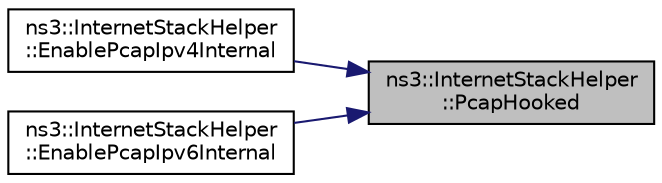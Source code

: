 digraph "ns3::InternetStackHelper::PcapHooked"
{
 // LATEX_PDF_SIZE
  edge [fontname="Helvetica",fontsize="10",labelfontname="Helvetica",labelfontsize="10"];
  node [fontname="Helvetica",fontsize="10",shape=record];
  rankdir="RL";
  Node1 [label="ns3::InternetStackHelper\l::PcapHooked",height=0.2,width=0.4,color="black", fillcolor="grey75", style="filled", fontcolor="black",tooltip="checks if there is an hook to a Pcap wrapper"];
  Node1 -> Node2 [dir="back",color="midnightblue",fontsize="10",style="solid",fontname="Helvetica"];
  Node2 [label="ns3::InternetStackHelper\l::EnablePcapIpv4Internal",height=0.2,width=0.4,color="black", fillcolor="white", style="filled",URL="$classns3_1_1_internet_stack_helper.html#aec9bacdd0e3902ad274270d914fdee23",tooltip="Enable pcap output the indicated Ipv4 and interface pair."];
  Node1 -> Node3 [dir="back",color="midnightblue",fontsize="10",style="solid",fontname="Helvetica"];
  Node3 [label="ns3::InternetStackHelper\l::EnablePcapIpv6Internal",height=0.2,width=0.4,color="black", fillcolor="white", style="filled",URL="$classns3_1_1_internet_stack_helper.html#a2ddebb75d6e8ce2c2b1b6fb55016ec00",tooltip="Enable pcap output the indicated Ipv6 and interface pair."];
}
